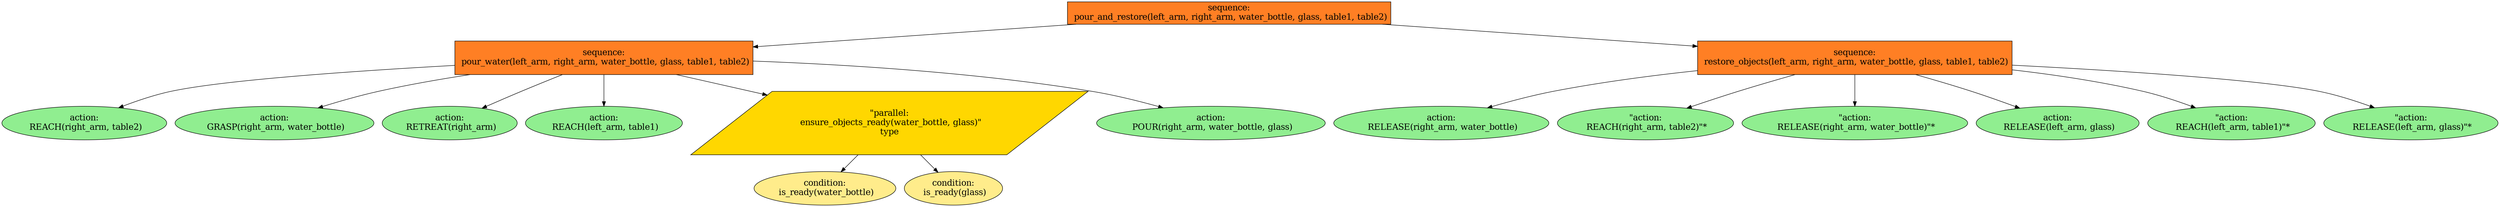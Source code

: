digraph pastafarianism {
ordering=out;
graph [fontname="times-roman"];
node [fontname="times-roman"];
edge [fontname="times-roman"];
"sequence:
 pour_and_restore(left_arm, right_arm, water_bottle, glass, table1, table2)" [fillcolor=chocolate1, fontcolor=black, fontsize=18, label="sequence:
 pour_and_restore(left_arm, right_arm, water_bottle, glass, table1, table2)", shape=box, style=filled];
"sequence:
 pour_water(left_arm, right_arm, water_bottle, glass, table1, table2)" [fillcolor=chocolate1, fontcolor=black, fontsize=18, height=1.0, label="sequence:
 pour_water(left_arm, right_arm, water_bottle, glass, table1, table2)", shape=box, style=filled];
"sequence:
 pour_and_restore(left_arm, right_arm, water_bottle, glass, table1, table2)" -> "sequence:
 pour_water(left_arm, right_arm, water_bottle, glass, table1, table2)";
"action:
 REACH(right_arm, table2)" [fillcolor=lightgreen, fontcolor=black, fontsize=18, height=1.0, label="action:
 REACH(right_arm, table2)", shape=ellipse, style=filled];
"sequence:
 pour_water(left_arm, right_arm, water_bottle, glass, table1, table2)" -> "action:
 REACH(right_arm, table2)";
"action:
 GRASP(right_arm, water_bottle)" [fillcolor=lightgreen, fontcolor=black, fontsize=18, height=1.0, label="action:
 GRASP(right_arm, water_bottle)", shape=ellipse, style=filled];
"sequence:
 pour_water(left_arm, right_arm, water_bottle, glass, table1, table2)" -> "action:
 GRASP(right_arm, water_bottle)";
"action:
 RETREAT(right_arm)" [fillcolor=lightgreen, fontcolor=black, fontsize=18, height=1.0, label="action:
 RETREAT(right_arm)", shape=ellipse, style=filled];
"sequence:
 pour_water(left_arm, right_arm, water_bottle, glass, table1, table2)" -> "action:
 RETREAT(right_arm)";
"action:
 REACH(left_arm, table1)" [fillcolor=lightgreen, fontcolor=black, fontsize=18, height=1.0, label="action:
 REACH(left_arm, table1)", shape=ellipse, style=filled];
"sequence:
 pour_water(left_arm, right_arm, water_bottle, glass, table1, table2)" -> "action:
 REACH(left_arm, table1)";
"parallel:
 ensure_objects_ready(water_bottle, glass)" [fillcolor=gold, fontcolor=black, fontsize=18, height=1.0, label="\"parallel:\n ensure_objects_ready(water_bottle, glass)\"\ntype", shape=parallelogram, style=filled];
"sequence:
 pour_water(left_arm, right_arm, water_bottle, glass, table1, table2)" -> "parallel:
 ensure_objects_ready(water_bottle, glass)";
"condition:
 is_ready(water_bottle)" [fillcolor=lightgoldenrod1, fontcolor=black, fontsize=18, height=1.0, label="condition:
 is_ready(water_bottle)", shape=ellipse, style=filled];
"parallel:
 ensure_objects_ready(water_bottle, glass)" -> "condition:
 is_ready(water_bottle)";
"condition:
 is_ready(glass)" [fillcolor=lightgoldenrod1, fontcolor=black, fontsize=18, height=1.0, label="condition:
 is_ready(glass)", shape=ellipse, style=filled];
"parallel:
 ensure_objects_ready(water_bottle, glass)" -> "condition:
 is_ready(glass)";
"action:
 POUR(right_arm, water_bottle, glass)" [fillcolor=lightgreen, fontcolor=black, fontsize=18, height=1.0, label="action:
 POUR(right_arm, water_bottle, glass)", shape=ellipse, style=filled];
"sequence:
 pour_water(left_arm, right_arm, water_bottle, glass, table1, table2)" -> "action:
 POUR(right_arm, water_bottle, glass)";
"sequence:
 restore_objects(left_arm, right_arm, water_bottle, glass, table1, table2)" [fillcolor=chocolate1, fontcolor=black, fontsize=18, height=1.0, label="sequence:
 restore_objects(left_arm, right_arm, water_bottle, glass, table1, table2)", shape=box, style=filled];
"sequence:
 pour_and_restore(left_arm, right_arm, water_bottle, glass, table1, table2)" -> "sequence:
 restore_objects(left_arm, right_arm, water_bottle, glass, table1, table2)";
"action:
 RELEASE(right_arm, water_bottle)" [fillcolor=lightgreen, fontcolor=black, fontsize=18, height=1.0, label="action:
 RELEASE(right_arm, water_bottle)", shape=ellipse, style=filled];
"sequence:
 restore_objects(left_arm, right_arm, water_bottle, glass, table1, table2)" -> "action:
 RELEASE(right_arm, water_bottle)";
"\"action:\n REACH(right_arm, table2)\"*" [fillcolor=lightgreen, fontcolor=black, fontsize=18, height=1.0, label="\"action:\n REACH(right_arm, table2)\"*", shape=ellipse, style=filled];
"sequence:
 restore_objects(left_arm, right_arm, water_bottle, glass, table1, table2)" -> "\"action:\n REACH(right_arm, table2)\"*";
"\"action:\n RELEASE(right_arm, water_bottle)\"*" [fillcolor=lightgreen, fontcolor=black, fontsize=18, height=1.0, label="\"action:\n RELEASE(right_arm, water_bottle)\"*", shape=ellipse, style=filled];
"sequence:
 restore_objects(left_arm, right_arm, water_bottle, glass, table1, table2)" -> "\"action:\n RELEASE(right_arm, water_bottle)\"*";
"action:
 RELEASE(left_arm, glass)" [fillcolor=lightgreen, fontcolor=black, fontsize=18, height=1.0, label="action:
 RELEASE(left_arm, glass)", shape=ellipse, style=filled];
"sequence:
 restore_objects(left_arm, right_arm, water_bottle, glass, table1, table2)" -> "action:
 RELEASE(left_arm, glass)";
"\"action:\n REACH(left_arm, table1)\"*" [fillcolor=lightgreen, fontcolor=black, fontsize=18, height=1.0, label="\"action:\n REACH(left_arm, table1)\"*", shape=ellipse, style=filled];
"sequence:
 restore_objects(left_arm, right_arm, water_bottle, glass, table1, table2)" -> "\"action:\n REACH(left_arm, table1)\"*";
"\"action:\n RELEASE(left_arm, glass)\"*" [fillcolor=lightgreen, fontcolor=black, fontsize=18, height=1.0, label="\"action:\n RELEASE(left_arm, glass)\"*", shape=ellipse, style=filled];
"sequence:
 restore_objects(left_arm, right_arm, water_bottle, glass, table1, table2)" -> "\"action:\n RELEASE(left_arm, glass)\"*";
}
